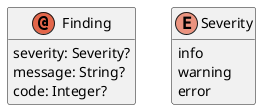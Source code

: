 @startuml
hide empty members

' qualified name: "Finding"


annotation Finding {
  severity: Severity?
  message: String?
  code: Integer?
}

enum Severity {
  info
  warning
  error
}



' relations:




@enduml
